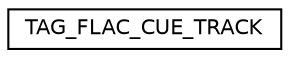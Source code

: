 digraph "Graphical Class Hierarchy"
{
 // LATEX_PDF_SIZE
  edge [fontname="Helvetica",fontsize="10",labelfontname="Helvetica",labelfontsize="10"];
  node [fontname="Helvetica",fontsize="10",shape=record];
  rankdir="LR";
  Node0 [label="TAG_FLAC_CUE_TRACK",height=0.2,width=0.4,color="black", fillcolor="white", style="filled",URL="$struct_t_a_g___f_l_a_c___c_u_e___t_r_a_c_k.html",tooltip=" "];
}
